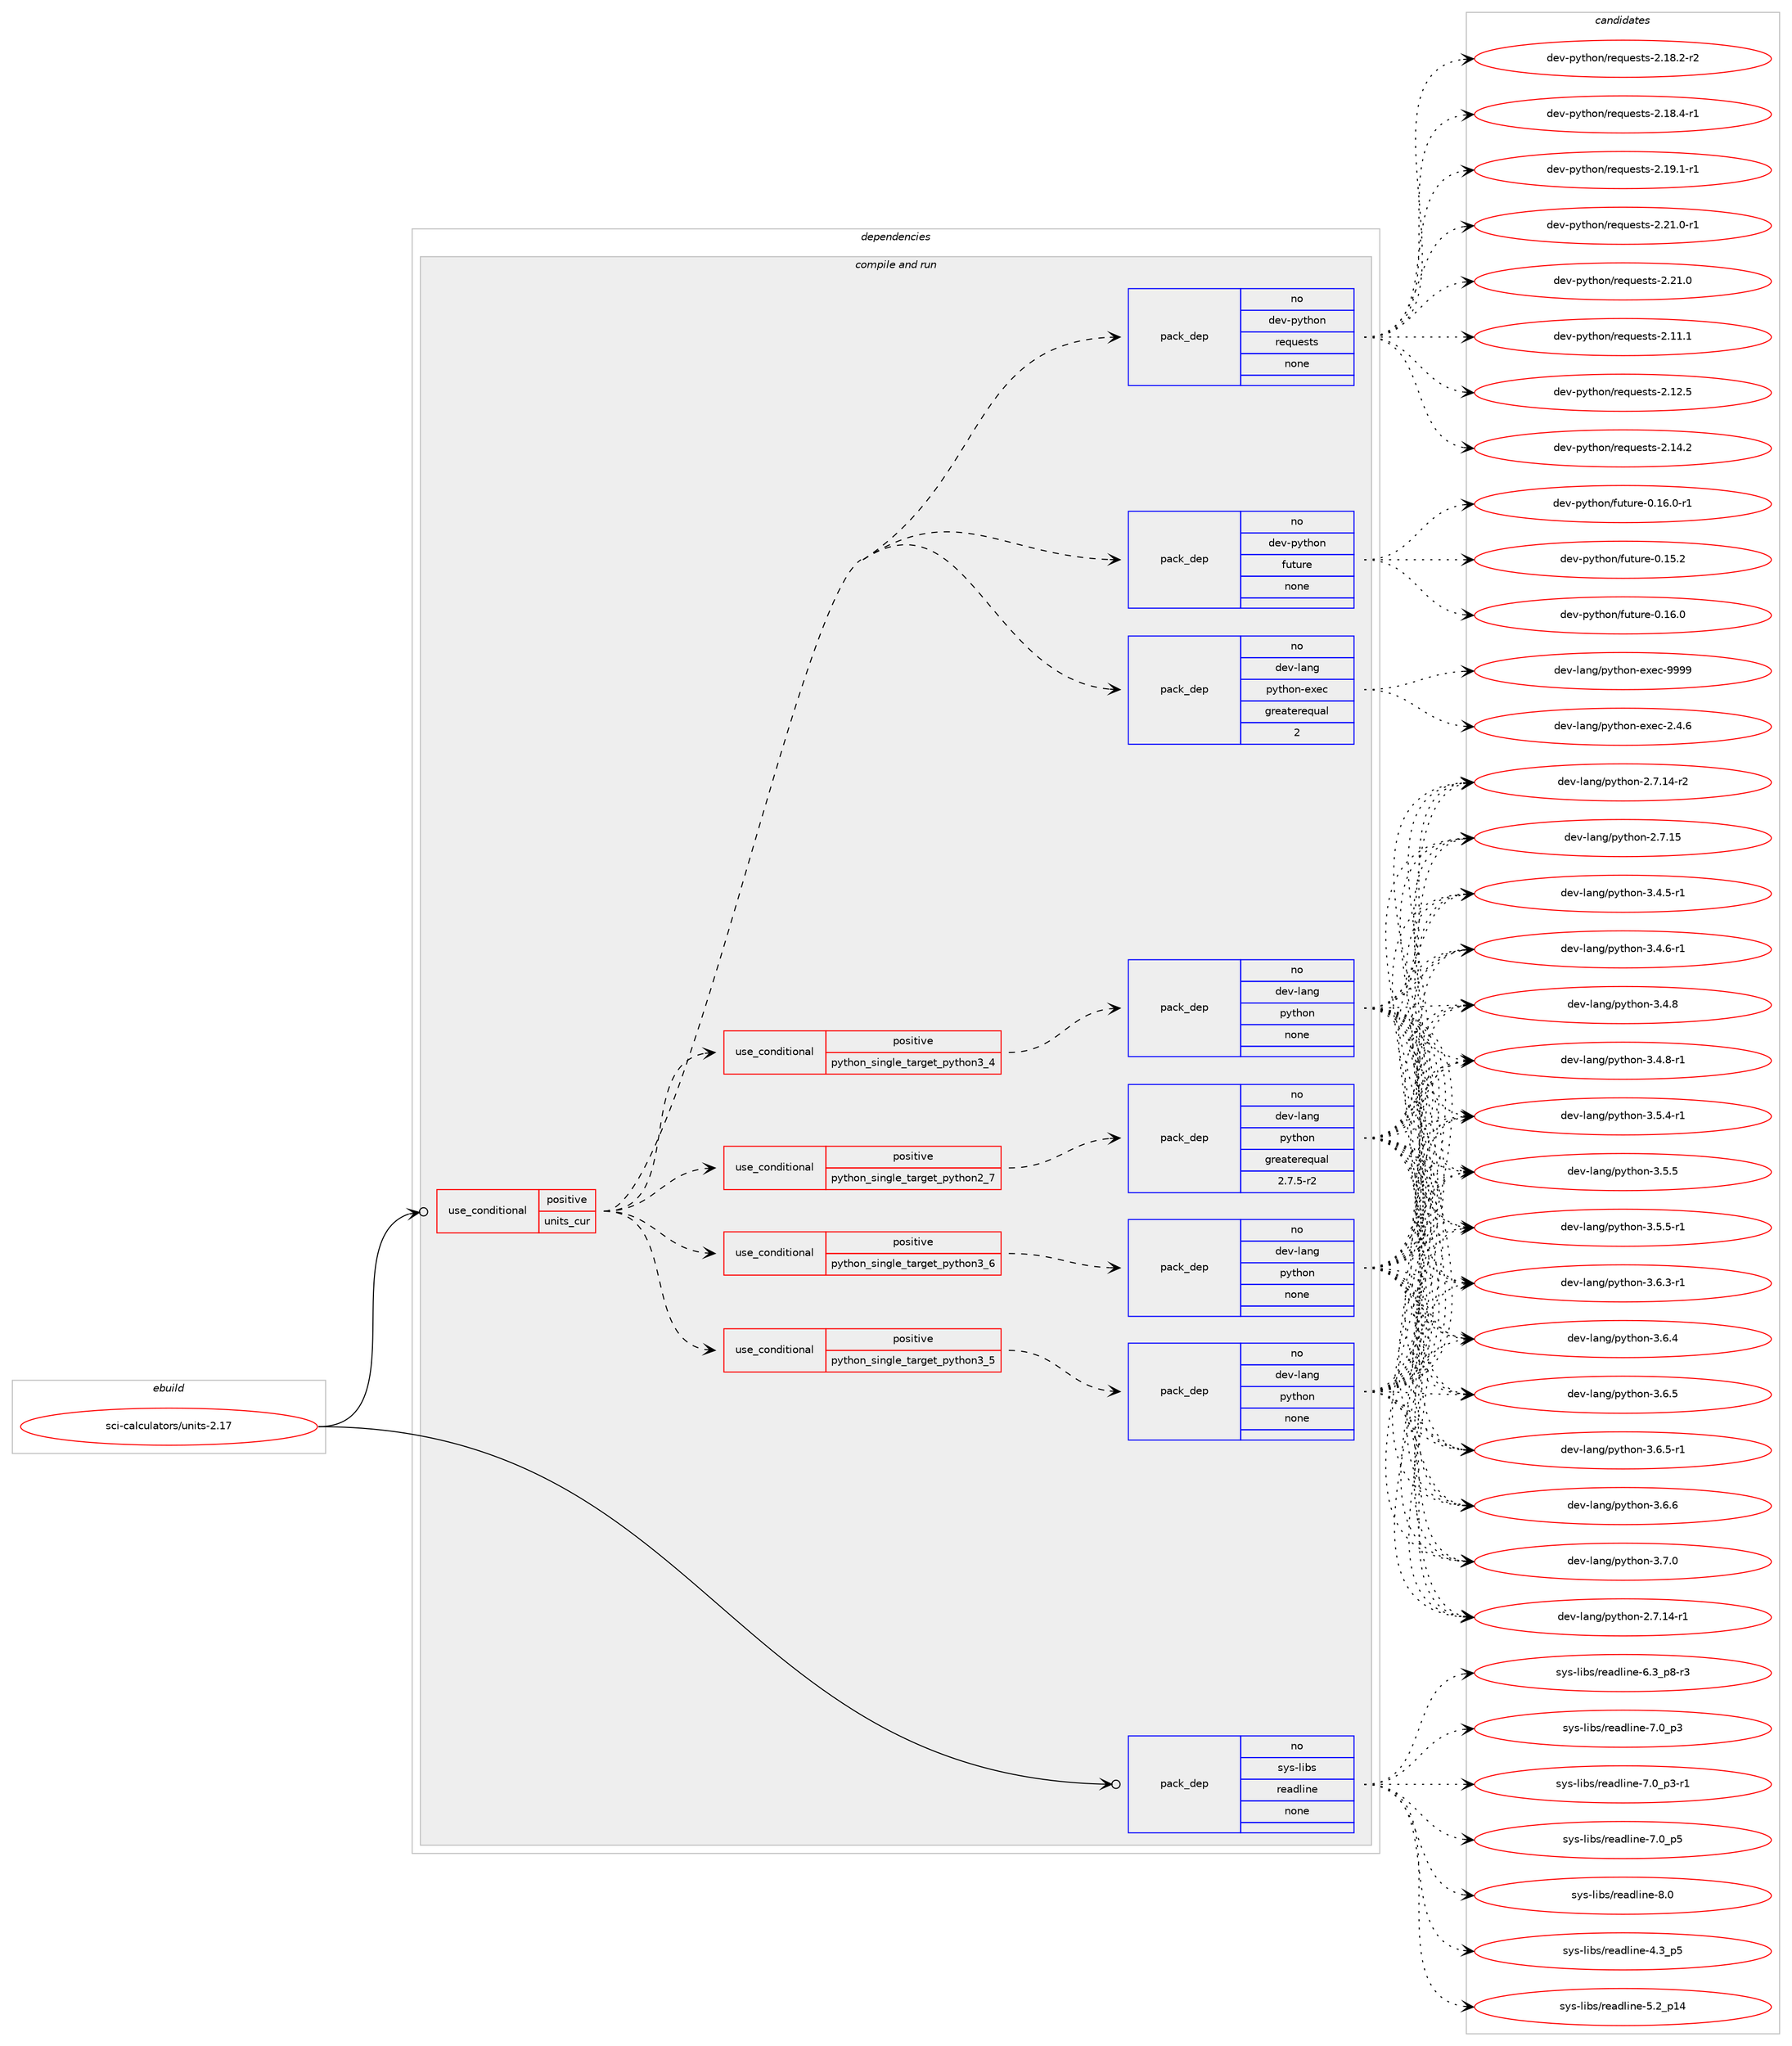 digraph prolog {

# *************
# Graph options
# *************

newrank=true;
concentrate=true;
compound=true;
graph [rankdir=LR,fontname=Helvetica,fontsize=10,ranksep=1.5];#, ranksep=2.5, nodesep=0.2];
edge  [arrowhead=vee];
node  [fontname=Helvetica,fontsize=10];

# **********
# The ebuild
# **********

subgraph cluster_leftcol {
color=gray;
rank=same;
label=<<i>ebuild</i>>;
id [label="sci-calculators/units-2.17", color=red, width=4, href="../sci-calculators/units-2.17.svg"];
}

# ****************
# The dependencies
# ****************

subgraph cluster_midcol {
color=gray;
label=<<i>dependencies</i>>;
subgraph cluster_compile {
fillcolor="#eeeeee";
style=filled;
label=<<i>compile</i>>;
}
subgraph cluster_compileandrun {
fillcolor="#eeeeee";
style=filled;
label=<<i>compile and run</i>>;
subgraph cond1053 {
dependency5461 [label=<<TABLE BORDER="0" CELLBORDER="1" CELLSPACING="0" CELLPADDING="4"><TR><TD ROWSPAN="3" CELLPADDING="10">use_conditional</TD></TR><TR><TD>positive</TD></TR><TR><TD>units_cur</TD></TR></TABLE>>, shape=none, color=red];
subgraph cond1054 {
dependency5462 [label=<<TABLE BORDER="0" CELLBORDER="1" CELLSPACING="0" CELLPADDING="4"><TR><TD ROWSPAN="3" CELLPADDING="10">use_conditional</TD></TR><TR><TD>positive</TD></TR><TR><TD>python_single_target_python2_7</TD></TR></TABLE>>, shape=none, color=red];
subgraph pack4266 {
dependency5463 [label=<<TABLE BORDER="0" CELLBORDER="1" CELLSPACING="0" CELLPADDING="4" WIDTH="220"><TR><TD ROWSPAN="6" CELLPADDING="30">pack_dep</TD></TR><TR><TD WIDTH="110">no</TD></TR><TR><TD>dev-lang</TD></TR><TR><TD>python</TD></TR><TR><TD>greaterequal</TD></TR><TR><TD>2.7.5-r2</TD></TR></TABLE>>, shape=none, color=blue];
}
dependency5462:e -> dependency5463:w [weight=20,style="dashed",arrowhead="vee"];
}
dependency5461:e -> dependency5462:w [weight=20,style="dashed",arrowhead="vee"];
subgraph cond1055 {
dependency5464 [label=<<TABLE BORDER="0" CELLBORDER="1" CELLSPACING="0" CELLPADDING="4"><TR><TD ROWSPAN="3" CELLPADDING="10">use_conditional</TD></TR><TR><TD>positive</TD></TR><TR><TD>python_single_target_python3_4</TD></TR></TABLE>>, shape=none, color=red];
subgraph pack4267 {
dependency5465 [label=<<TABLE BORDER="0" CELLBORDER="1" CELLSPACING="0" CELLPADDING="4" WIDTH="220"><TR><TD ROWSPAN="6" CELLPADDING="30">pack_dep</TD></TR><TR><TD WIDTH="110">no</TD></TR><TR><TD>dev-lang</TD></TR><TR><TD>python</TD></TR><TR><TD>none</TD></TR><TR><TD></TD></TR></TABLE>>, shape=none, color=blue];
}
dependency5464:e -> dependency5465:w [weight=20,style="dashed",arrowhead="vee"];
}
dependency5461:e -> dependency5464:w [weight=20,style="dashed",arrowhead="vee"];
subgraph cond1056 {
dependency5466 [label=<<TABLE BORDER="0" CELLBORDER="1" CELLSPACING="0" CELLPADDING="4"><TR><TD ROWSPAN="3" CELLPADDING="10">use_conditional</TD></TR><TR><TD>positive</TD></TR><TR><TD>python_single_target_python3_5</TD></TR></TABLE>>, shape=none, color=red];
subgraph pack4268 {
dependency5467 [label=<<TABLE BORDER="0" CELLBORDER="1" CELLSPACING="0" CELLPADDING="4" WIDTH="220"><TR><TD ROWSPAN="6" CELLPADDING="30">pack_dep</TD></TR><TR><TD WIDTH="110">no</TD></TR><TR><TD>dev-lang</TD></TR><TR><TD>python</TD></TR><TR><TD>none</TD></TR><TR><TD></TD></TR></TABLE>>, shape=none, color=blue];
}
dependency5466:e -> dependency5467:w [weight=20,style="dashed",arrowhead="vee"];
}
dependency5461:e -> dependency5466:w [weight=20,style="dashed",arrowhead="vee"];
subgraph cond1057 {
dependency5468 [label=<<TABLE BORDER="0" CELLBORDER="1" CELLSPACING="0" CELLPADDING="4"><TR><TD ROWSPAN="3" CELLPADDING="10">use_conditional</TD></TR><TR><TD>positive</TD></TR><TR><TD>python_single_target_python3_6</TD></TR></TABLE>>, shape=none, color=red];
subgraph pack4269 {
dependency5469 [label=<<TABLE BORDER="0" CELLBORDER="1" CELLSPACING="0" CELLPADDING="4" WIDTH="220"><TR><TD ROWSPAN="6" CELLPADDING="30">pack_dep</TD></TR><TR><TD WIDTH="110">no</TD></TR><TR><TD>dev-lang</TD></TR><TR><TD>python</TD></TR><TR><TD>none</TD></TR><TR><TD></TD></TR></TABLE>>, shape=none, color=blue];
}
dependency5468:e -> dependency5469:w [weight=20,style="dashed",arrowhead="vee"];
}
dependency5461:e -> dependency5468:w [weight=20,style="dashed",arrowhead="vee"];
subgraph pack4270 {
dependency5470 [label=<<TABLE BORDER="0" CELLBORDER="1" CELLSPACING="0" CELLPADDING="4" WIDTH="220"><TR><TD ROWSPAN="6" CELLPADDING="30">pack_dep</TD></TR><TR><TD WIDTH="110">no</TD></TR><TR><TD>dev-lang</TD></TR><TR><TD>python-exec</TD></TR><TR><TD>greaterequal</TD></TR><TR><TD>2</TD></TR></TABLE>>, shape=none, color=blue];
}
dependency5461:e -> dependency5470:w [weight=20,style="dashed",arrowhead="vee"];
subgraph pack4271 {
dependency5471 [label=<<TABLE BORDER="0" CELLBORDER="1" CELLSPACING="0" CELLPADDING="4" WIDTH="220"><TR><TD ROWSPAN="6" CELLPADDING="30">pack_dep</TD></TR><TR><TD WIDTH="110">no</TD></TR><TR><TD>dev-python</TD></TR><TR><TD>future</TD></TR><TR><TD>none</TD></TR><TR><TD></TD></TR></TABLE>>, shape=none, color=blue];
}
dependency5461:e -> dependency5471:w [weight=20,style="dashed",arrowhead="vee"];
subgraph pack4272 {
dependency5472 [label=<<TABLE BORDER="0" CELLBORDER="1" CELLSPACING="0" CELLPADDING="4" WIDTH="220"><TR><TD ROWSPAN="6" CELLPADDING="30">pack_dep</TD></TR><TR><TD WIDTH="110">no</TD></TR><TR><TD>dev-python</TD></TR><TR><TD>requests</TD></TR><TR><TD>none</TD></TR><TR><TD></TD></TR></TABLE>>, shape=none, color=blue];
}
dependency5461:e -> dependency5472:w [weight=20,style="dashed",arrowhead="vee"];
}
id:e -> dependency5461:w [weight=20,style="solid",arrowhead="odotvee"];
subgraph pack4273 {
dependency5473 [label=<<TABLE BORDER="0" CELLBORDER="1" CELLSPACING="0" CELLPADDING="4" WIDTH="220"><TR><TD ROWSPAN="6" CELLPADDING="30">pack_dep</TD></TR><TR><TD WIDTH="110">no</TD></TR><TR><TD>sys-libs</TD></TR><TR><TD>readline</TD></TR><TR><TD>none</TD></TR><TR><TD></TD></TR></TABLE>>, shape=none, color=blue];
}
id:e -> dependency5473:w [weight=20,style="solid",arrowhead="odotvee"];
}
subgraph cluster_run {
fillcolor="#eeeeee";
style=filled;
label=<<i>run</i>>;
}
}

# **************
# The candidates
# **************

subgraph cluster_choices {
rank=same;
color=gray;
label=<<i>candidates</i>>;

subgraph choice4266 {
color=black;
nodesep=1;
choice100101118451089711010347112121116104111110455046554649524511449 [label="dev-lang/python-2.7.14-r1", color=red, width=4,href="../dev-lang/python-2.7.14-r1.svg"];
choice100101118451089711010347112121116104111110455046554649524511450 [label="dev-lang/python-2.7.14-r2", color=red, width=4,href="../dev-lang/python-2.7.14-r2.svg"];
choice10010111845108971101034711212111610411111045504655464953 [label="dev-lang/python-2.7.15", color=red, width=4,href="../dev-lang/python-2.7.15.svg"];
choice1001011184510897110103471121211161041111104551465246534511449 [label="dev-lang/python-3.4.5-r1", color=red, width=4,href="../dev-lang/python-3.4.5-r1.svg"];
choice1001011184510897110103471121211161041111104551465246544511449 [label="dev-lang/python-3.4.6-r1", color=red, width=4,href="../dev-lang/python-3.4.6-r1.svg"];
choice100101118451089711010347112121116104111110455146524656 [label="dev-lang/python-3.4.8", color=red, width=4,href="../dev-lang/python-3.4.8.svg"];
choice1001011184510897110103471121211161041111104551465246564511449 [label="dev-lang/python-3.4.8-r1", color=red, width=4,href="../dev-lang/python-3.4.8-r1.svg"];
choice1001011184510897110103471121211161041111104551465346524511449 [label="dev-lang/python-3.5.4-r1", color=red, width=4,href="../dev-lang/python-3.5.4-r1.svg"];
choice100101118451089711010347112121116104111110455146534653 [label="dev-lang/python-3.5.5", color=red, width=4,href="../dev-lang/python-3.5.5.svg"];
choice1001011184510897110103471121211161041111104551465346534511449 [label="dev-lang/python-3.5.5-r1", color=red, width=4,href="../dev-lang/python-3.5.5-r1.svg"];
choice1001011184510897110103471121211161041111104551465446514511449 [label="dev-lang/python-3.6.3-r1", color=red, width=4,href="../dev-lang/python-3.6.3-r1.svg"];
choice100101118451089711010347112121116104111110455146544652 [label="dev-lang/python-3.6.4", color=red, width=4,href="../dev-lang/python-3.6.4.svg"];
choice100101118451089711010347112121116104111110455146544653 [label="dev-lang/python-3.6.5", color=red, width=4,href="../dev-lang/python-3.6.5.svg"];
choice1001011184510897110103471121211161041111104551465446534511449 [label="dev-lang/python-3.6.5-r1", color=red, width=4,href="../dev-lang/python-3.6.5-r1.svg"];
choice100101118451089711010347112121116104111110455146544654 [label="dev-lang/python-3.6.6", color=red, width=4,href="../dev-lang/python-3.6.6.svg"];
choice100101118451089711010347112121116104111110455146554648 [label="dev-lang/python-3.7.0", color=red, width=4,href="../dev-lang/python-3.7.0.svg"];
dependency5463:e -> choice100101118451089711010347112121116104111110455046554649524511449:w [style=dotted,weight="100"];
dependency5463:e -> choice100101118451089711010347112121116104111110455046554649524511450:w [style=dotted,weight="100"];
dependency5463:e -> choice10010111845108971101034711212111610411111045504655464953:w [style=dotted,weight="100"];
dependency5463:e -> choice1001011184510897110103471121211161041111104551465246534511449:w [style=dotted,weight="100"];
dependency5463:e -> choice1001011184510897110103471121211161041111104551465246544511449:w [style=dotted,weight="100"];
dependency5463:e -> choice100101118451089711010347112121116104111110455146524656:w [style=dotted,weight="100"];
dependency5463:e -> choice1001011184510897110103471121211161041111104551465246564511449:w [style=dotted,weight="100"];
dependency5463:e -> choice1001011184510897110103471121211161041111104551465346524511449:w [style=dotted,weight="100"];
dependency5463:e -> choice100101118451089711010347112121116104111110455146534653:w [style=dotted,weight="100"];
dependency5463:e -> choice1001011184510897110103471121211161041111104551465346534511449:w [style=dotted,weight="100"];
dependency5463:e -> choice1001011184510897110103471121211161041111104551465446514511449:w [style=dotted,weight="100"];
dependency5463:e -> choice100101118451089711010347112121116104111110455146544652:w [style=dotted,weight="100"];
dependency5463:e -> choice100101118451089711010347112121116104111110455146544653:w [style=dotted,weight="100"];
dependency5463:e -> choice1001011184510897110103471121211161041111104551465446534511449:w [style=dotted,weight="100"];
dependency5463:e -> choice100101118451089711010347112121116104111110455146544654:w [style=dotted,weight="100"];
dependency5463:e -> choice100101118451089711010347112121116104111110455146554648:w [style=dotted,weight="100"];
}
subgraph choice4267 {
color=black;
nodesep=1;
choice100101118451089711010347112121116104111110455046554649524511449 [label="dev-lang/python-2.7.14-r1", color=red, width=4,href="../dev-lang/python-2.7.14-r1.svg"];
choice100101118451089711010347112121116104111110455046554649524511450 [label="dev-lang/python-2.7.14-r2", color=red, width=4,href="../dev-lang/python-2.7.14-r2.svg"];
choice10010111845108971101034711212111610411111045504655464953 [label="dev-lang/python-2.7.15", color=red, width=4,href="../dev-lang/python-2.7.15.svg"];
choice1001011184510897110103471121211161041111104551465246534511449 [label="dev-lang/python-3.4.5-r1", color=red, width=4,href="../dev-lang/python-3.4.5-r1.svg"];
choice1001011184510897110103471121211161041111104551465246544511449 [label="dev-lang/python-3.4.6-r1", color=red, width=4,href="../dev-lang/python-3.4.6-r1.svg"];
choice100101118451089711010347112121116104111110455146524656 [label="dev-lang/python-3.4.8", color=red, width=4,href="../dev-lang/python-3.4.8.svg"];
choice1001011184510897110103471121211161041111104551465246564511449 [label="dev-lang/python-3.4.8-r1", color=red, width=4,href="../dev-lang/python-3.4.8-r1.svg"];
choice1001011184510897110103471121211161041111104551465346524511449 [label="dev-lang/python-3.5.4-r1", color=red, width=4,href="../dev-lang/python-3.5.4-r1.svg"];
choice100101118451089711010347112121116104111110455146534653 [label="dev-lang/python-3.5.5", color=red, width=4,href="../dev-lang/python-3.5.5.svg"];
choice1001011184510897110103471121211161041111104551465346534511449 [label="dev-lang/python-3.5.5-r1", color=red, width=4,href="../dev-lang/python-3.5.5-r1.svg"];
choice1001011184510897110103471121211161041111104551465446514511449 [label="dev-lang/python-3.6.3-r1", color=red, width=4,href="../dev-lang/python-3.6.3-r1.svg"];
choice100101118451089711010347112121116104111110455146544652 [label="dev-lang/python-3.6.4", color=red, width=4,href="../dev-lang/python-3.6.4.svg"];
choice100101118451089711010347112121116104111110455146544653 [label="dev-lang/python-3.6.5", color=red, width=4,href="../dev-lang/python-3.6.5.svg"];
choice1001011184510897110103471121211161041111104551465446534511449 [label="dev-lang/python-3.6.5-r1", color=red, width=4,href="../dev-lang/python-3.6.5-r1.svg"];
choice100101118451089711010347112121116104111110455146544654 [label="dev-lang/python-3.6.6", color=red, width=4,href="../dev-lang/python-3.6.6.svg"];
choice100101118451089711010347112121116104111110455146554648 [label="dev-lang/python-3.7.0", color=red, width=4,href="../dev-lang/python-3.7.0.svg"];
dependency5465:e -> choice100101118451089711010347112121116104111110455046554649524511449:w [style=dotted,weight="100"];
dependency5465:e -> choice100101118451089711010347112121116104111110455046554649524511450:w [style=dotted,weight="100"];
dependency5465:e -> choice10010111845108971101034711212111610411111045504655464953:w [style=dotted,weight="100"];
dependency5465:e -> choice1001011184510897110103471121211161041111104551465246534511449:w [style=dotted,weight="100"];
dependency5465:e -> choice1001011184510897110103471121211161041111104551465246544511449:w [style=dotted,weight="100"];
dependency5465:e -> choice100101118451089711010347112121116104111110455146524656:w [style=dotted,weight="100"];
dependency5465:e -> choice1001011184510897110103471121211161041111104551465246564511449:w [style=dotted,weight="100"];
dependency5465:e -> choice1001011184510897110103471121211161041111104551465346524511449:w [style=dotted,weight="100"];
dependency5465:e -> choice100101118451089711010347112121116104111110455146534653:w [style=dotted,weight="100"];
dependency5465:e -> choice1001011184510897110103471121211161041111104551465346534511449:w [style=dotted,weight="100"];
dependency5465:e -> choice1001011184510897110103471121211161041111104551465446514511449:w [style=dotted,weight="100"];
dependency5465:e -> choice100101118451089711010347112121116104111110455146544652:w [style=dotted,weight="100"];
dependency5465:e -> choice100101118451089711010347112121116104111110455146544653:w [style=dotted,weight="100"];
dependency5465:e -> choice1001011184510897110103471121211161041111104551465446534511449:w [style=dotted,weight="100"];
dependency5465:e -> choice100101118451089711010347112121116104111110455146544654:w [style=dotted,weight="100"];
dependency5465:e -> choice100101118451089711010347112121116104111110455146554648:w [style=dotted,weight="100"];
}
subgraph choice4268 {
color=black;
nodesep=1;
choice100101118451089711010347112121116104111110455046554649524511449 [label="dev-lang/python-2.7.14-r1", color=red, width=4,href="../dev-lang/python-2.7.14-r1.svg"];
choice100101118451089711010347112121116104111110455046554649524511450 [label="dev-lang/python-2.7.14-r2", color=red, width=4,href="../dev-lang/python-2.7.14-r2.svg"];
choice10010111845108971101034711212111610411111045504655464953 [label="dev-lang/python-2.7.15", color=red, width=4,href="../dev-lang/python-2.7.15.svg"];
choice1001011184510897110103471121211161041111104551465246534511449 [label="dev-lang/python-3.4.5-r1", color=red, width=4,href="../dev-lang/python-3.4.5-r1.svg"];
choice1001011184510897110103471121211161041111104551465246544511449 [label="dev-lang/python-3.4.6-r1", color=red, width=4,href="../dev-lang/python-3.4.6-r1.svg"];
choice100101118451089711010347112121116104111110455146524656 [label="dev-lang/python-3.4.8", color=red, width=4,href="../dev-lang/python-3.4.8.svg"];
choice1001011184510897110103471121211161041111104551465246564511449 [label="dev-lang/python-3.4.8-r1", color=red, width=4,href="../dev-lang/python-3.4.8-r1.svg"];
choice1001011184510897110103471121211161041111104551465346524511449 [label="dev-lang/python-3.5.4-r1", color=red, width=4,href="../dev-lang/python-3.5.4-r1.svg"];
choice100101118451089711010347112121116104111110455146534653 [label="dev-lang/python-3.5.5", color=red, width=4,href="../dev-lang/python-3.5.5.svg"];
choice1001011184510897110103471121211161041111104551465346534511449 [label="dev-lang/python-3.5.5-r1", color=red, width=4,href="../dev-lang/python-3.5.5-r1.svg"];
choice1001011184510897110103471121211161041111104551465446514511449 [label="dev-lang/python-3.6.3-r1", color=red, width=4,href="../dev-lang/python-3.6.3-r1.svg"];
choice100101118451089711010347112121116104111110455146544652 [label="dev-lang/python-3.6.4", color=red, width=4,href="../dev-lang/python-3.6.4.svg"];
choice100101118451089711010347112121116104111110455146544653 [label="dev-lang/python-3.6.5", color=red, width=4,href="../dev-lang/python-3.6.5.svg"];
choice1001011184510897110103471121211161041111104551465446534511449 [label="dev-lang/python-3.6.5-r1", color=red, width=4,href="../dev-lang/python-3.6.5-r1.svg"];
choice100101118451089711010347112121116104111110455146544654 [label="dev-lang/python-3.6.6", color=red, width=4,href="../dev-lang/python-3.6.6.svg"];
choice100101118451089711010347112121116104111110455146554648 [label="dev-lang/python-3.7.0", color=red, width=4,href="../dev-lang/python-3.7.0.svg"];
dependency5467:e -> choice100101118451089711010347112121116104111110455046554649524511449:w [style=dotted,weight="100"];
dependency5467:e -> choice100101118451089711010347112121116104111110455046554649524511450:w [style=dotted,weight="100"];
dependency5467:e -> choice10010111845108971101034711212111610411111045504655464953:w [style=dotted,weight="100"];
dependency5467:e -> choice1001011184510897110103471121211161041111104551465246534511449:w [style=dotted,weight="100"];
dependency5467:e -> choice1001011184510897110103471121211161041111104551465246544511449:w [style=dotted,weight="100"];
dependency5467:e -> choice100101118451089711010347112121116104111110455146524656:w [style=dotted,weight="100"];
dependency5467:e -> choice1001011184510897110103471121211161041111104551465246564511449:w [style=dotted,weight="100"];
dependency5467:e -> choice1001011184510897110103471121211161041111104551465346524511449:w [style=dotted,weight="100"];
dependency5467:e -> choice100101118451089711010347112121116104111110455146534653:w [style=dotted,weight="100"];
dependency5467:e -> choice1001011184510897110103471121211161041111104551465346534511449:w [style=dotted,weight="100"];
dependency5467:e -> choice1001011184510897110103471121211161041111104551465446514511449:w [style=dotted,weight="100"];
dependency5467:e -> choice100101118451089711010347112121116104111110455146544652:w [style=dotted,weight="100"];
dependency5467:e -> choice100101118451089711010347112121116104111110455146544653:w [style=dotted,weight="100"];
dependency5467:e -> choice1001011184510897110103471121211161041111104551465446534511449:w [style=dotted,weight="100"];
dependency5467:e -> choice100101118451089711010347112121116104111110455146544654:w [style=dotted,weight="100"];
dependency5467:e -> choice100101118451089711010347112121116104111110455146554648:w [style=dotted,weight="100"];
}
subgraph choice4269 {
color=black;
nodesep=1;
choice100101118451089711010347112121116104111110455046554649524511449 [label="dev-lang/python-2.7.14-r1", color=red, width=4,href="../dev-lang/python-2.7.14-r1.svg"];
choice100101118451089711010347112121116104111110455046554649524511450 [label="dev-lang/python-2.7.14-r2", color=red, width=4,href="../dev-lang/python-2.7.14-r2.svg"];
choice10010111845108971101034711212111610411111045504655464953 [label="dev-lang/python-2.7.15", color=red, width=4,href="../dev-lang/python-2.7.15.svg"];
choice1001011184510897110103471121211161041111104551465246534511449 [label="dev-lang/python-3.4.5-r1", color=red, width=4,href="../dev-lang/python-3.4.5-r1.svg"];
choice1001011184510897110103471121211161041111104551465246544511449 [label="dev-lang/python-3.4.6-r1", color=red, width=4,href="../dev-lang/python-3.4.6-r1.svg"];
choice100101118451089711010347112121116104111110455146524656 [label="dev-lang/python-3.4.8", color=red, width=4,href="../dev-lang/python-3.4.8.svg"];
choice1001011184510897110103471121211161041111104551465246564511449 [label="dev-lang/python-3.4.8-r1", color=red, width=4,href="../dev-lang/python-3.4.8-r1.svg"];
choice1001011184510897110103471121211161041111104551465346524511449 [label="dev-lang/python-3.5.4-r1", color=red, width=4,href="../dev-lang/python-3.5.4-r1.svg"];
choice100101118451089711010347112121116104111110455146534653 [label="dev-lang/python-3.5.5", color=red, width=4,href="../dev-lang/python-3.5.5.svg"];
choice1001011184510897110103471121211161041111104551465346534511449 [label="dev-lang/python-3.5.5-r1", color=red, width=4,href="../dev-lang/python-3.5.5-r1.svg"];
choice1001011184510897110103471121211161041111104551465446514511449 [label="dev-lang/python-3.6.3-r1", color=red, width=4,href="../dev-lang/python-3.6.3-r1.svg"];
choice100101118451089711010347112121116104111110455146544652 [label="dev-lang/python-3.6.4", color=red, width=4,href="../dev-lang/python-3.6.4.svg"];
choice100101118451089711010347112121116104111110455146544653 [label="dev-lang/python-3.6.5", color=red, width=4,href="../dev-lang/python-3.6.5.svg"];
choice1001011184510897110103471121211161041111104551465446534511449 [label="dev-lang/python-3.6.5-r1", color=red, width=4,href="../dev-lang/python-3.6.5-r1.svg"];
choice100101118451089711010347112121116104111110455146544654 [label="dev-lang/python-3.6.6", color=red, width=4,href="../dev-lang/python-3.6.6.svg"];
choice100101118451089711010347112121116104111110455146554648 [label="dev-lang/python-3.7.0", color=red, width=4,href="../dev-lang/python-3.7.0.svg"];
dependency5469:e -> choice100101118451089711010347112121116104111110455046554649524511449:w [style=dotted,weight="100"];
dependency5469:e -> choice100101118451089711010347112121116104111110455046554649524511450:w [style=dotted,weight="100"];
dependency5469:e -> choice10010111845108971101034711212111610411111045504655464953:w [style=dotted,weight="100"];
dependency5469:e -> choice1001011184510897110103471121211161041111104551465246534511449:w [style=dotted,weight="100"];
dependency5469:e -> choice1001011184510897110103471121211161041111104551465246544511449:w [style=dotted,weight="100"];
dependency5469:e -> choice100101118451089711010347112121116104111110455146524656:w [style=dotted,weight="100"];
dependency5469:e -> choice1001011184510897110103471121211161041111104551465246564511449:w [style=dotted,weight="100"];
dependency5469:e -> choice1001011184510897110103471121211161041111104551465346524511449:w [style=dotted,weight="100"];
dependency5469:e -> choice100101118451089711010347112121116104111110455146534653:w [style=dotted,weight="100"];
dependency5469:e -> choice1001011184510897110103471121211161041111104551465346534511449:w [style=dotted,weight="100"];
dependency5469:e -> choice1001011184510897110103471121211161041111104551465446514511449:w [style=dotted,weight="100"];
dependency5469:e -> choice100101118451089711010347112121116104111110455146544652:w [style=dotted,weight="100"];
dependency5469:e -> choice100101118451089711010347112121116104111110455146544653:w [style=dotted,weight="100"];
dependency5469:e -> choice1001011184510897110103471121211161041111104551465446534511449:w [style=dotted,weight="100"];
dependency5469:e -> choice100101118451089711010347112121116104111110455146544654:w [style=dotted,weight="100"];
dependency5469:e -> choice100101118451089711010347112121116104111110455146554648:w [style=dotted,weight="100"];
}
subgraph choice4270 {
color=black;
nodesep=1;
choice1001011184510897110103471121211161041111104510112010199455046524654 [label="dev-lang/python-exec-2.4.6", color=red, width=4,href="../dev-lang/python-exec-2.4.6.svg"];
choice10010111845108971101034711212111610411111045101120101994557575757 [label="dev-lang/python-exec-9999", color=red, width=4,href="../dev-lang/python-exec-9999.svg"];
dependency5470:e -> choice1001011184510897110103471121211161041111104510112010199455046524654:w [style=dotted,weight="100"];
dependency5470:e -> choice10010111845108971101034711212111610411111045101120101994557575757:w [style=dotted,weight="100"];
}
subgraph choice4271 {
color=black;
nodesep=1;
choice100101118451121211161041111104710211711611711410145484649534650 [label="dev-python/future-0.15.2", color=red, width=4,href="../dev-python/future-0.15.2.svg"];
choice100101118451121211161041111104710211711611711410145484649544648 [label="dev-python/future-0.16.0", color=red, width=4,href="../dev-python/future-0.16.0.svg"];
choice1001011184511212111610411111047102117116117114101454846495446484511449 [label="dev-python/future-0.16.0-r1", color=red, width=4,href="../dev-python/future-0.16.0-r1.svg"];
dependency5471:e -> choice100101118451121211161041111104710211711611711410145484649534650:w [style=dotted,weight="100"];
dependency5471:e -> choice100101118451121211161041111104710211711611711410145484649544648:w [style=dotted,weight="100"];
dependency5471:e -> choice1001011184511212111610411111047102117116117114101454846495446484511449:w [style=dotted,weight="100"];
}
subgraph choice4272 {
color=black;
nodesep=1;
choice100101118451121211161041111104711410111311710111511611545504650494648 [label="dev-python/requests-2.21.0", color=red, width=4,href="../dev-python/requests-2.21.0.svg"];
choice100101118451121211161041111104711410111311710111511611545504649494649 [label="dev-python/requests-2.11.1", color=red, width=4,href="../dev-python/requests-2.11.1.svg"];
choice100101118451121211161041111104711410111311710111511611545504649504653 [label="dev-python/requests-2.12.5", color=red, width=4,href="../dev-python/requests-2.12.5.svg"];
choice100101118451121211161041111104711410111311710111511611545504649524650 [label="dev-python/requests-2.14.2", color=red, width=4,href="../dev-python/requests-2.14.2.svg"];
choice1001011184511212111610411111047114101113117101115116115455046495646504511450 [label="dev-python/requests-2.18.2-r2", color=red, width=4,href="../dev-python/requests-2.18.2-r2.svg"];
choice1001011184511212111610411111047114101113117101115116115455046495646524511449 [label="dev-python/requests-2.18.4-r1", color=red, width=4,href="../dev-python/requests-2.18.4-r1.svg"];
choice1001011184511212111610411111047114101113117101115116115455046495746494511449 [label="dev-python/requests-2.19.1-r1", color=red, width=4,href="../dev-python/requests-2.19.1-r1.svg"];
choice1001011184511212111610411111047114101113117101115116115455046504946484511449 [label="dev-python/requests-2.21.0-r1", color=red, width=4,href="../dev-python/requests-2.21.0-r1.svg"];
dependency5472:e -> choice100101118451121211161041111104711410111311710111511611545504650494648:w [style=dotted,weight="100"];
dependency5472:e -> choice100101118451121211161041111104711410111311710111511611545504649494649:w [style=dotted,weight="100"];
dependency5472:e -> choice100101118451121211161041111104711410111311710111511611545504649504653:w [style=dotted,weight="100"];
dependency5472:e -> choice100101118451121211161041111104711410111311710111511611545504649524650:w [style=dotted,weight="100"];
dependency5472:e -> choice1001011184511212111610411111047114101113117101115116115455046495646504511450:w [style=dotted,weight="100"];
dependency5472:e -> choice1001011184511212111610411111047114101113117101115116115455046495646524511449:w [style=dotted,weight="100"];
dependency5472:e -> choice1001011184511212111610411111047114101113117101115116115455046495746494511449:w [style=dotted,weight="100"];
dependency5472:e -> choice1001011184511212111610411111047114101113117101115116115455046504946484511449:w [style=dotted,weight="100"];
}
subgraph choice4273 {
color=black;
nodesep=1;
choice11512111545108105981154711410197100108105110101455246519511253 [label="sys-libs/readline-4.3_p5", color=red, width=4,href="../sys-libs/readline-4.3_p5.svg"];
choice1151211154510810598115471141019710010810511010145534650951124952 [label="sys-libs/readline-5.2_p14", color=red, width=4,href="../sys-libs/readline-5.2_p14.svg"];
choice115121115451081059811547114101971001081051101014554465195112564511451 [label="sys-libs/readline-6.3_p8-r3", color=red, width=4,href="../sys-libs/readline-6.3_p8-r3.svg"];
choice11512111545108105981154711410197100108105110101455546489511251 [label="sys-libs/readline-7.0_p3", color=red, width=4,href="../sys-libs/readline-7.0_p3.svg"];
choice115121115451081059811547114101971001081051101014555464895112514511449 [label="sys-libs/readline-7.0_p3-r1", color=red, width=4,href="../sys-libs/readline-7.0_p3-r1.svg"];
choice11512111545108105981154711410197100108105110101455546489511253 [label="sys-libs/readline-7.0_p5", color=red, width=4,href="../sys-libs/readline-7.0_p5.svg"];
choice1151211154510810598115471141019710010810511010145564648 [label="sys-libs/readline-8.0", color=red, width=4,href="../sys-libs/readline-8.0.svg"];
dependency5473:e -> choice11512111545108105981154711410197100108105110101455246519511253:w [style=dotted,weight="100"];
dependency5473:e -> choice1151211154510810598115471141019710010810511010145534650951124952:w [style=dotted,weight="100"];
dependency5473:e -> choice115121115451081059811547114101971001081051101014554465195112564511451:w [style=dotted,weight="100"];
dependency5473:e -> choice11512111545108105981154711410197100108105110101455546489511251:w [style=dotted,weight="100"];
dependency5473:e -> choice115121115451081059811547114101971001081051101014555464895112514511449:w [style=dotted,weight="100"];
dependency5473:e -> choice11512111545108105981154711410197100108105110101455546489511253:w [style=dotted,weight="100"];
dependency5473:e -> choice1151211154510810598115471141019710010810511010145564648:w [style=dotted,weight="100"];
}
}

}
